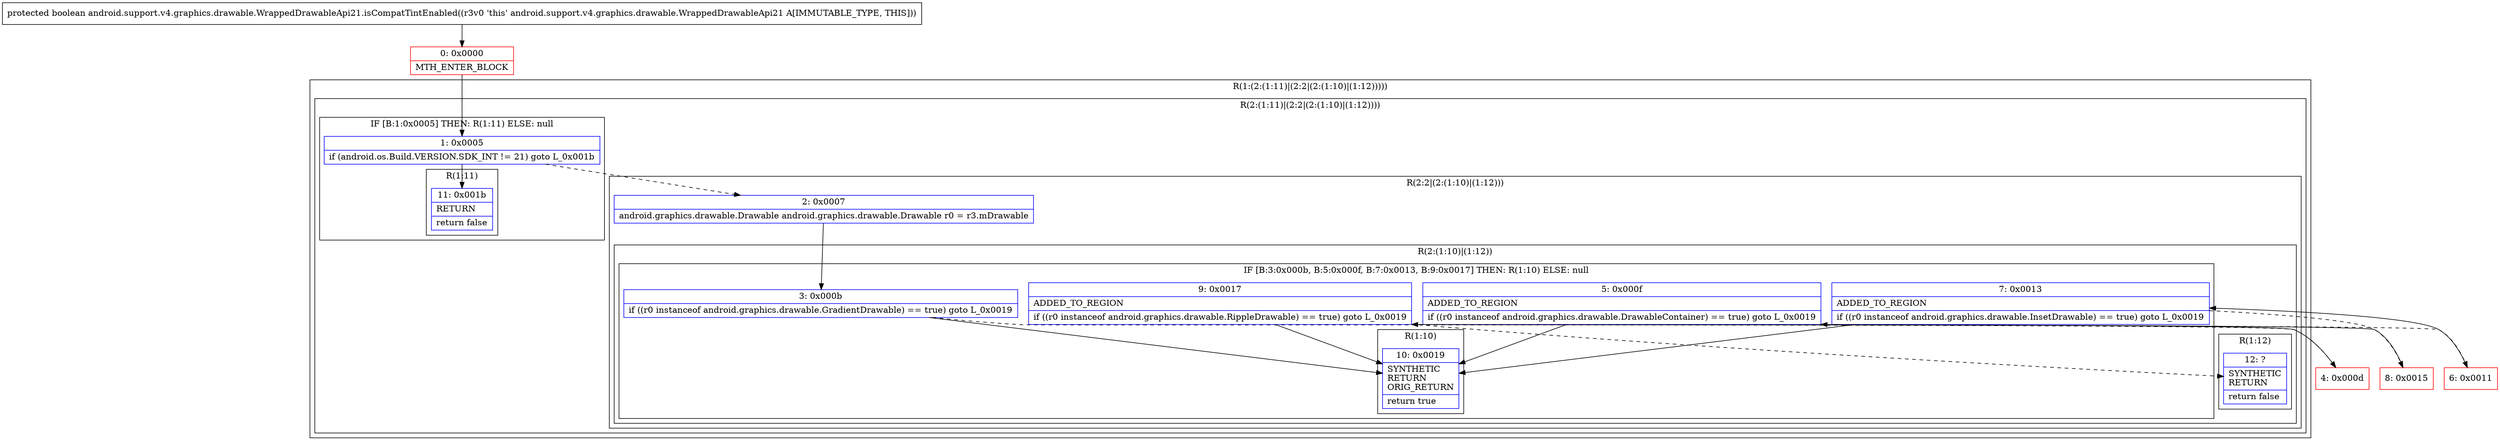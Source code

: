 digraph "CFG forandroid.support.v4.graphics.drawable.WrappedDrawableApi21.isCompatTintEnabled()Z" {
subgraph cluster_Region_345930122 {
label = "R(1:(2:(1:11)|(2:2|(2:(1:10)|(1:12)))))";
node [shape=record,color=blue];
subgraph cluster_Region_104810643 {
label = "R(2:(1:11)|(2:2|(2:(1:10)|(1:12))))";
node [shape=record,color=blue];
subgraph cluster_IfRegion_1485560977 {
label = "IF [B:1:0x0005] THEN: R(1:11) ELSE: null";
node [shape=record,color=blue];
Node_1 [shape=record,label="{1\:\ 0x0005|if (android.os.Build.VERSION.SDK_INT != 21) goto L_0x001b\l}"];
subgraph cluster_Region_1444707730 {
label = "R(1:11)";
node [shape=record,color=blue];
Node_11 [shape=record,label="{11\:\ 0x001b|RETURN\l|return false\l}"];
}
}
subgraph cluster_Region_1804915026 {
label = "R(2:2|(2:(1:10)|(1:12)))";
node [shape=record,color=blue];
Node_2 [shape=record,label="{2\:\ 0x0007|android.graphics.drawable.Drawable android.graphics.drawable.Drawable r0 = r3.mDrawable\l}"];
subgraph cluster_Region_833166578 {
label = "R(2:(1:10)|(1:12))";
node [shape=record,color=blue];
subgraph cluster_IfRegion_1393683088 {
label = "IF [B:3:0x000b, B:5:0x000f, B:7:0x0013, B:9:0x0017] THEN: R(1:10) ELSE: null";
node [shape=record,color=blue];
Node_3 [shape=record,label="{3\:\ 0x000b|if ((r0 instanceof android.graphics.drawable.GradientDrawable) == true) goto L_0x0019\l}"];
Node_5 [shape=record,label="{5\:\ 0x000f|ADDED_TO_REGION\l|if ((r0 instanceof android.graphics.drawable.DrawableContainer) == true) goto L_0x0019\l}"];
Node_7 [shape=record,label="{7\:\ 0x0013|ADDED_TO_REGION\l|if ((r0 instanceof android.graphics.drawable.InsetDrawable) == true) goto L_0x0019\l}"];
Node_9 [shape=record,label="{9\:\ 0x0017|ADDED_TO_REGION\l|if ((r0 instanceof android.graphics.drawable.RippleDrawable) == true) goto L_0x0019\l}"];
subgraph cluster_Region_1294905732 {
label = "R(1:10)";
node [shape=record,color=blue];
Node_10 [shape=record,label="{10\:\ 0x0019|SYNTHETIC\lRETURN\lORIG_RETURN\l|return true\l}"];
}
}
subgraph cluster_Region_1262982116 {
label = "R(1:12)";
node [shape=record,color=blue];
Node_12 [shape=record,label="{12\:\ ?|SYNTHETIC\lRETURN\l|return false\l}"];
}
}
}
}
}
Node_0 [shape=record,color=red,label="{0\:\ 0x0000|MTH_ENTER_BLOCK\l}"];
Node_4 [shape=record,color=red,label="{4\:\ 0x000d}"];
Node_6 [shape=record,color=red,label="{6\:\ 0x0011}"];
Node_8 [shape=record,color=red,label="{8\:\ 0x0015}"];
MethodNode[shape=record,label="{protected boolean android.support.v4.graphics.drawable.WrappedDrawableApi21.isCompatTintEnabled((r3v0 'this' android.support.v4.graphics.drawable.WrappedDrawableApi21 A[IMMUTABLE_TYPE, THIS])) }"];
MethodNode -> Node_0;
Node_1 -> Node_2[style=dashed];
Node_1 -> Node_11;
Node_2 -> Node_3;
Node_3 -> Node_4[style=dashed];
Node_3 -> Node_10;
Node_5 -> Node_6[style=dashed];
Node_5 -> Node_10;
Node_7 -> Node_8[style=dashed];
Node_7 -> Node_10;
Node_9 -> Node_10;
Node_9 -> Node_12[style=dashed];
Node_0 -> Node_1;
Node_4 -> Node_5;
Node_6 -> Node_7;
Node_8 -> Node_9;
}

